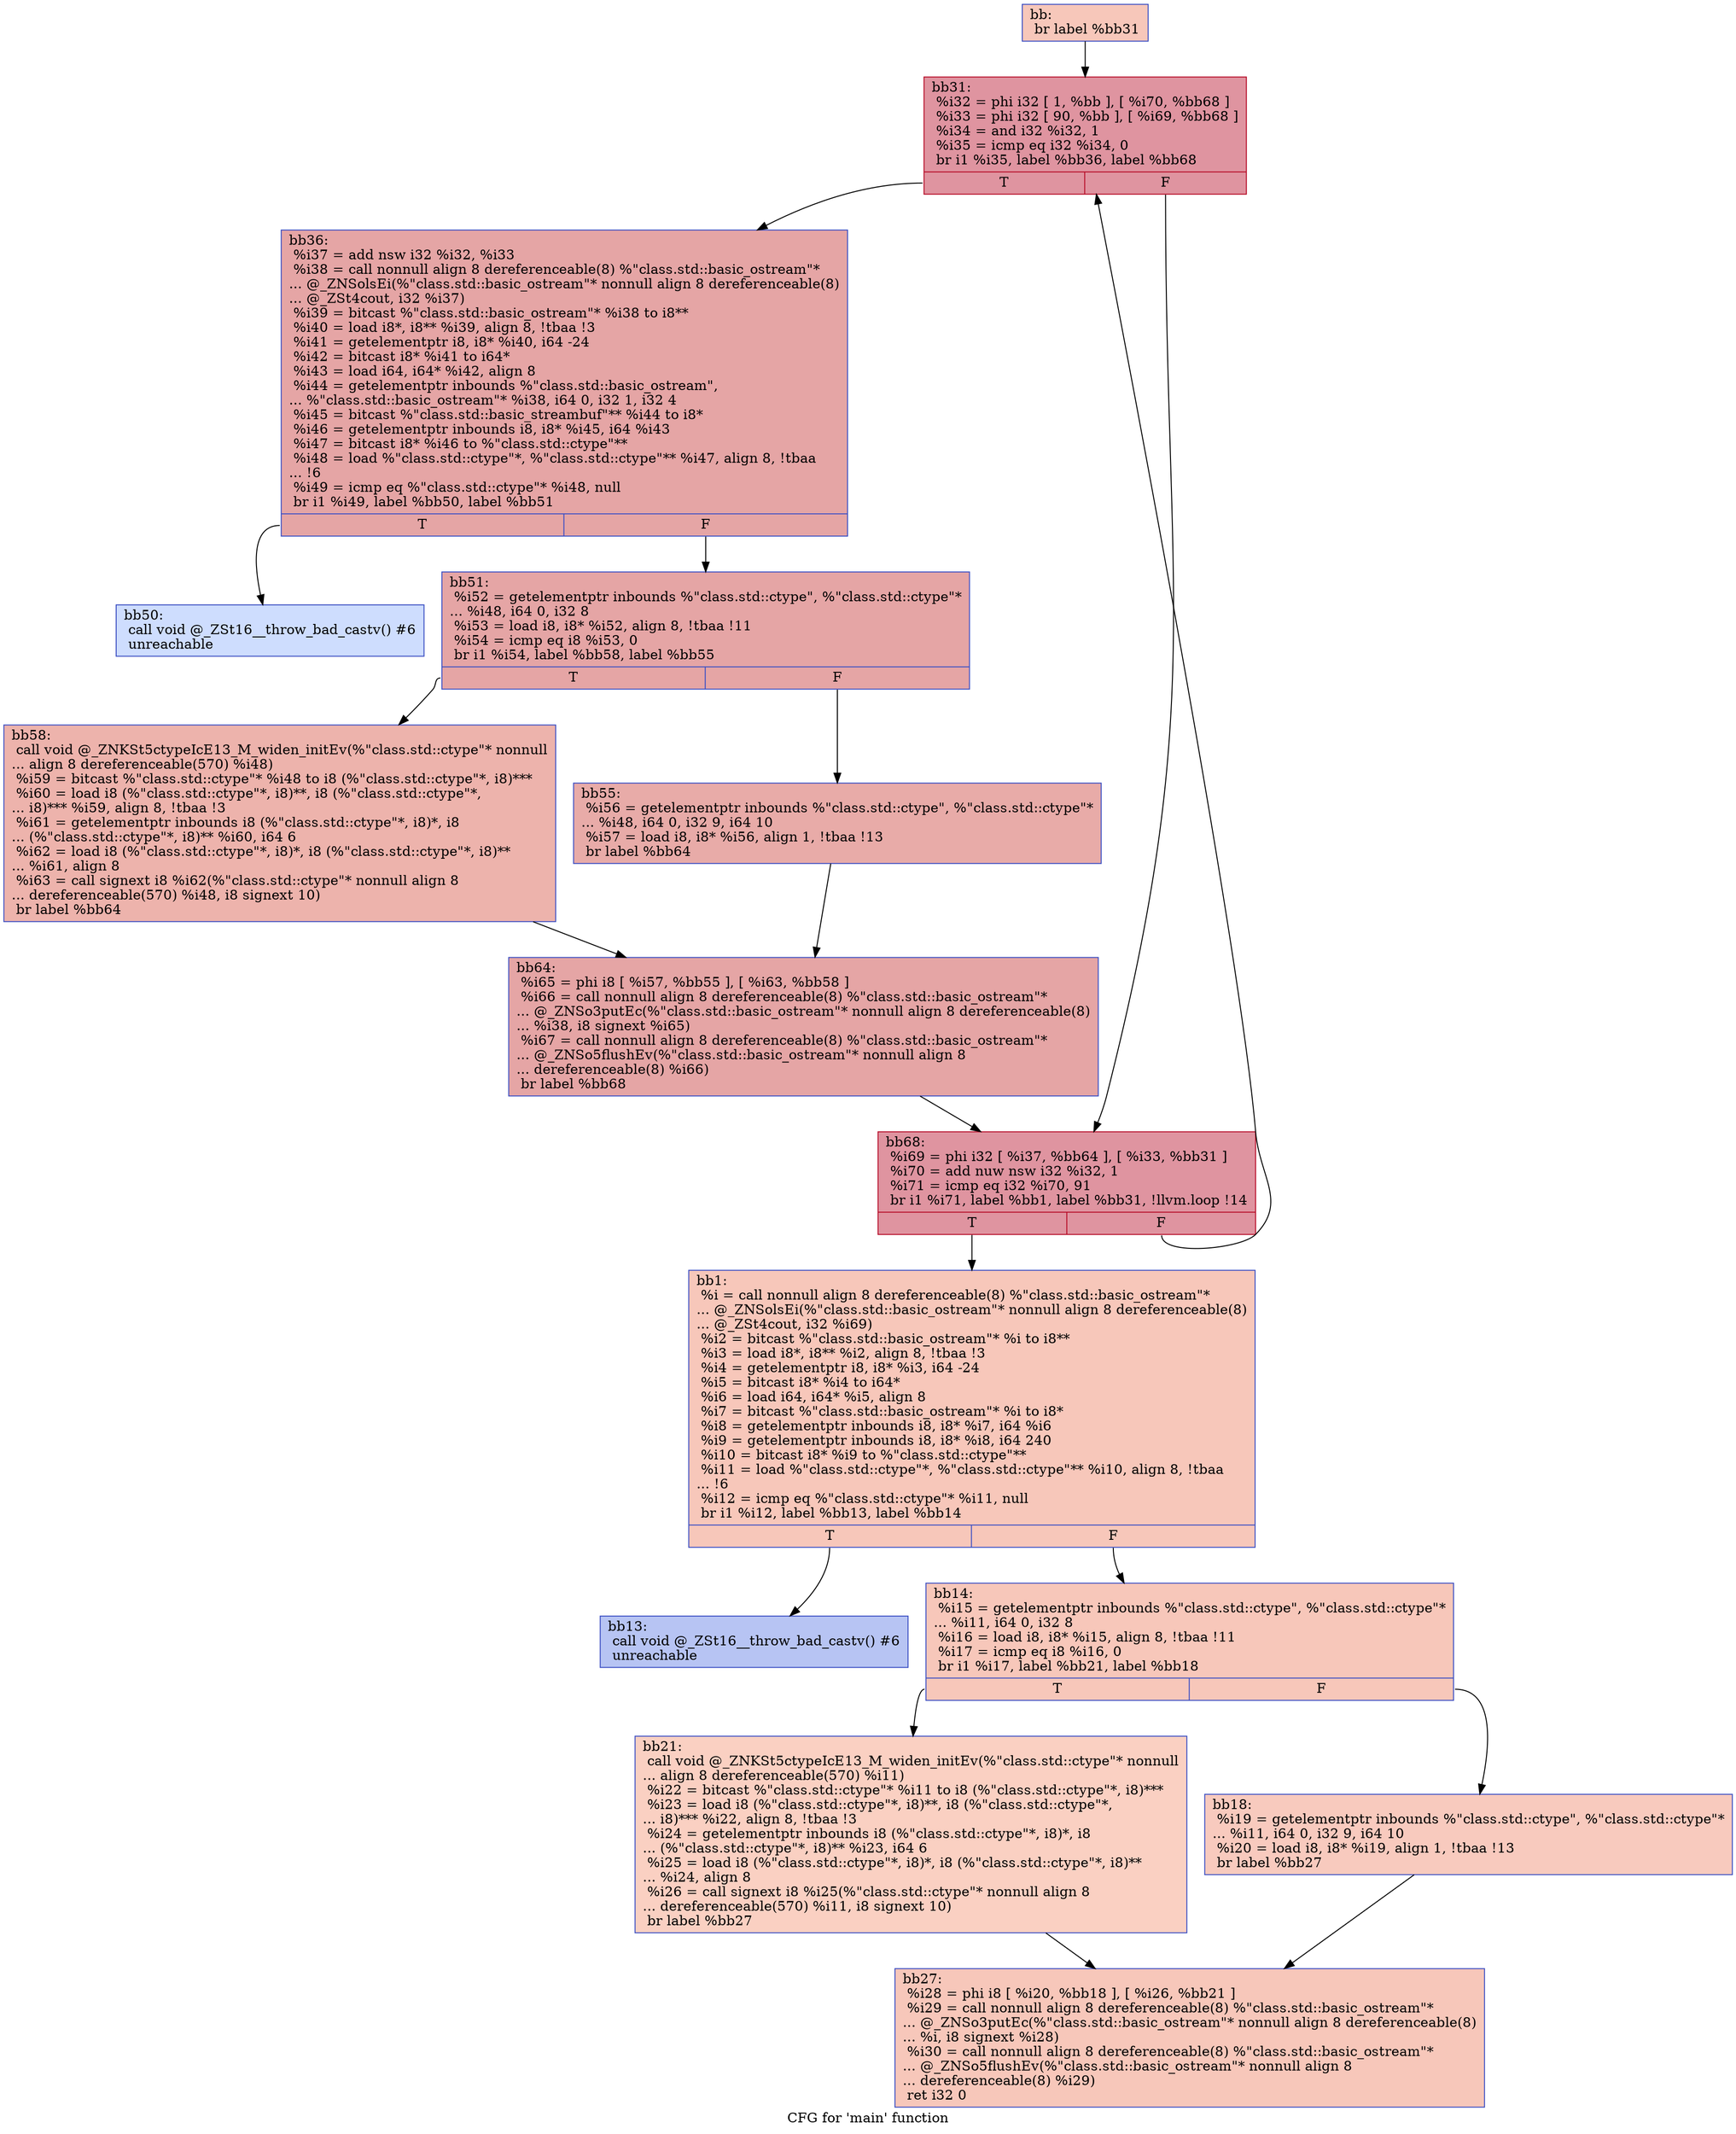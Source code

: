 digraph "CFG for 'main' function" {
	label="CFG for 'main' function";

	Node0x6057070 [shape=record,color="#3d50c3ff", style=filled, fillcolor="#ec7f6370",label="{bb:\l  br label %bb31\l}"];
	Node0x6057070 -> Node0x6057200;
	Node0x60572e0 [shape=record,color="#3d50c3ff", style=filled, fillcolor="#ec7f6370",label="{bb1:                                              \l  %i = call nonnull align 8 dereferenceable(8) %\"class.std::basic_ostream\"*\l... @_ZNSolsEi(%\"class.std::basic_ostream\"* nonnull align 8 dereferenceable(8)\l... @_ZSt4cout, i32 %i69)\l  %i2 = bitcast %\"class.std::basic_ostream\"* %i to i8**\l  %i3 = load i8*, i8** %i2, align 8, !tbaa !3\l  %i4 = getelementptr i8, i8* %i3, i64 -24\l  %i5 = bitcast i8* %i4 to i64*\l  %i6 = load i64, i64* %i5, align 8\l  %i7 = bitcast %\"class.std::basic_ostream\"* %i to i8*\l  %i8 = getelementptr inbounds i8, i8* %i7, i64 %i6\l  %i9 = getelementptr inbounds i8, i8* %i8, i64 240\l  %i10 = bitcast i8* %i9 to %\"class.std::ctype\"**\l  %i11 = load %\"class.std::ctype\"*, %\"class.std::ctype\"** %i10, align 8, !tbaa\l... !6\l  %i12 = icmp eq %\"class.std::ctype\"* %i11, null\l  br i1 %i12, label %bb13, label %bb14\l|{<s0>T|<s1>F}}"];
	Node0x60572e0:s0 -> Node0x6058ad0;
	Node0x60572e0:s1 -> Node0x6058ba0;
	Node0x6058ad0 [shape=record,color="#3d50c3ff", style=filled, fillcolor="#5b7ae570",label="{bb13:                                             \l  call void @_ZSt16__throw_bad_castv() #6\l  unreachable\l}"];
	Node0x6058ba0 [shape=record,color="#3d50c3ff", style=filled, fillcolor="#ec7f6370",label="{bb14:                                             \l  %i15 = getelementptr inbounds %\"class.std::ctype\", %\"class.std::ctype\"*\l... %i11, i64 0, i32 8\l  %i16 = load i8, i8* %i15, align 8, !tbaa !11\l  %i17 = icmp eq i8 %i16, 0\l  br i1 %i17, label %bb21, label %bb18\l|{<s0>T|<s1>F}}"];
	Node0x6058ba0:s0 -> Node0x6059310;
	Node0x6058ba0:s1 -> Node0x6059380;
	Node0x6059380 [shape=record,color="#3d50c3ff", style=filled, fillcolor="#ef886b70",label="{bb18:                                             \l  %i19 = getelementptr inbounds %\"class.std::ctype\", %\"class.std::ctype\"*\l... %i11, i64 0, i32 9, i64 10\l  %i20 = load i8, i8* %i19, align 1, !tbaa !13\l  br label %bb27\l}"];
	Node0x6059380 -> Node0x6059730;
	Node0x6059310 [shape=record,color="#3d50c3ff", style=filled, fillcolor="#f3947570",label="{bb21:                                             \l  call void @_ZNKSt5ctypeIcE13_M_widen_initEv(%\"class.std::ctype\"* nonnull\l... align 8 dereferenceable(570) %i11)\l  %i22 = bitcast %\"class.std::ctype\"* %i11 to i8 (%\"class.std::ctype\"*, i8)***\l  %i23 = load i8 (%\"class.std::ctype\"*, i8)**, i8 (%\"class.std::ctype\"*,\l... i8)*** %i22, align 8, !tbaa !3\l  %i24 = getelementptr inbounds i8 (%\"class.std::ctype\"*, i8)*, i8\l... (%\"class.std::ctype\"*, i8)** %i23, i64 6\l  %i25 = load i8 (%\"class.std::ctype\"*, i8)*, i8 (%\"class.std::ctype\"*, i8)**\l... %i24, align 8\l  %i26 = call signext i8 %i25(%\"class.std::ctype\"* nonnull align 8\l... dereferenceable(570) %i11, i8 signext 10)\l  br label %bb27\l}"];
	Node0x6059310 -> Node0x6059730;
	Node0x6059730 [shape=record,color="#3d50c3ff", style=filled, fillcolor="#ec7f6370",label="{bb27:                                             \l  %i28 = phi i8 [ %i20, %bb18 ], [ %i26, %bb21 ]\l  %i29 = call nonnull align 8 dereferenceable(8) %\"class.std::basic_ostream\"*\l... @_ZNSo3putEc(%\"class.std::basic_ostream\"* nonnull align 8 dereferenceable(8)\l... %i, i8 signext %i28)\l  %i30 = call nonnull align 8 dereferenceable(8) %\"class.std::basic_ostream\"*\l... @_ZNSo5flushEv(%\"class.std::basic_ostream\"* nonnull align 8\l... dereferenceable(8) %i29)\l  ret i32 0\l}"];
	Node0x6057200 [shape=record,color="#b70d28ff", style=filled, fillcolor="#b70d2870",label="{bb31:                                             \l  %i32 = phi i32 [ 1, %bb ], [ %i70, %bb68 ]\l  %i33 = phi i32 [ 90, %bb ], [ %i69, %bb68 ]\l  %i34 = and i32 %i32, 1\l  %i35 = icmp eq i32 %i34, 0\l  br i1 %i35, label %bb36, label %bb68\l|{<s0>T|<s1>F}}"];
	Node0x6057200:s0 -> Node0x605ba40;
	Node0x6057200:s1 -> Node0x605ae30;
	Node0x605ba40 [shape=record,color="#3d50c3ff", style=filled, fillcolor="#c5333470",label="{bb36:                                             \l  %i37 = add nsw i32 %i32, %i33\l  %i38 = call nonnull align 8 dereferenceable(8) %\"class.std::basic_ostream\"*\l... @_ZNSolsEi(%\"class.std::basic_ostream\"* nonnull align 8 dereferenceable(8)\l... @_ZSt4cout, i32 %i37)\l  %i39 = bitcast %\"class.std::basic_ostream\"* %i38 to i8**\l  %i40 = load i8*, i8** %i39, align 8, !tbaa !3\l  %i41 = getelementptr i8, i8* %i40, i64 -24\l  %i42 = bitcast i8* %i41 to i64*\l  %i43 = load i64, i64* %i42, align 8\l  %i44 = getelementptr inbounds %\"class.std::basic_ostream\",\l... %\"class.std::basic_ostream\"* %i38, i64 0, i32 1, i32 4\l  %i45 = bitcast %\"class.std::basic_streambuf\"** %i44 to i8*\l  %i46 = getelementptr inbounds i8, i8* %i45, i64 %i43\l  %i47 = bitcast i8* %i46 to %\"class.std::ctype\"**\l  %i48 = load %\"class.std::ctype\"*, %\"class.std::ctype\"** %i47, align 8, !tbaa\l... !6\l  %i49 = icmp eq %\"class.std::ctype\"* %i48, null\l  br i1 %i49, label %bb50, label %bb51\l|{<s0>T|<s1>F}}"];
	Node0x605ba40:s0 -> Node0x605d040;
	Node0x605ba40:s1 -> Node0x605d0b0;
	Node0x605d040 [shape=record,color="#3d50c3ff", style=filled, fillcolor="#8fb1fe70",label="{bb50:                                             \l  call void @_ZSt16__throw_bad_castv() #6\l  unreachable\l}"];
	Node0x605d0b0 [shape=record,color="#3d50c3ff", style=filled, fillcolor="#c5333470",label="{bb51:                                             \l  %i52 = getelementptr inbounds %\"class.std::ctype\", %\"class.std::ctype\"*\l... %i48, i64 0, i32 8\l  %i53 = load i8, i8* %i52, align 8, !tbaa !11\l  %i54 = icmp eq i8 %i53, 0\l  br i1 %i54, label %bb58, label %bb55\l|{<s0>T|<s1>F}}"];
	Node0x605d0b0:s0 -> Node0x605dc00;
	Node0x605d0b0:s1 -> Node0x605dc70;
	Node0x605dc70 [shape=record,color="#3d50c3ff", style=filled, fillcolor="#cc403a70",label="{bb55:                                             \l  %i56 = getelementptr inbounds %\"class.std::ctype\", %\"class.std::ctype\"*\l... %i48, i64 0, i32 9, i64 10\l  %i57 = load i8, i8* %i56, align 1, !tbaa !13\l  br label %bb64\l}"];
	Node0x605dc70 -> Node0x605e450;
	Node0x605dc00 [shape=record,color="#3d50c3ff", style=filled, fillcolor="#d6524470",label="{bb58:                                             \l  call void @_ZNKSt5ctypeIcE13_M_widen_initEv(%\"class.std::ctype\"* nonnull\l... align 8 dereferenceable(570) %i48)\l  %i59 = bitcast %\"class.std::ctype\"* %i48 to i8 (%\"class.std::ctype\"*, i8)***\l  %i60 = load i8 (%\"class.std::ctype\"*, i8)**, i8 (%\"class.std::ctype\"*,\l... i8)*** %i59, align 8, !tbaa !3\l  %i61 = getelementptr inbounds i8 (%\"class.std::ctype\"*, i8)*, i8\l... (%\"class.std::ctype\"*, i8)** %i60, i64 6\l  %i62 = load i8 (%\"class.std::ctype\"*, i8)*, i8 (%\"class.std::ctype\"*, i8)**\l... %i61, align 8\l  %i63 = call signext i8 %i62(%\"class.std::ctype\"* nonnull align 8\l... dereferenceable(570) %i48, i8 signext 10)\l  br label %bb64\l}"];
	Node0x605dc00 -> Node0x605e450;
	Node0x605e450 [shape=record,color="#3d50c3ff", style=filled, fillcolor="#c5333470",label="{bb64:                                             \l  %i65 = phi i8 [ %i57, %bb55 ], [ %i63, %bb58 ]\l  %i66 = call nonnull align 8 dereferenceable(8) %\"class.std::basic_ostream\"*\l... @_ZNSo3putEc(%\"class.std::basic_ostream\"* nonnull align 8 dereferenceable(8)\l... %i38, i8 signext %i65)\l  %i67 = call nonnull align 8 dereferenceable(8) %\"class.std::basic_ostream\"*\l... @_ZNSo5flushEv(%\"class.std::basic_ostream\"* nonnull align 8\l... dereferenceable(8) %i66)\l  br label %bb68\l}"];
	Node0x605e450 -> Node0x605ae30;
	Node0x605ae30 [shape=record,color="#b70d28ff", style=filled, fillcolor="#b70d2870",label="{bb68:                                             \l  %i69 = phi i32 [ %i37, %bb64 ], [ %i33, %bb31 ]\l  %i70 = add nuw nsw i32 %i32, 1\l  %i71 = icmp eq i32 %i70, 91\l  br i1 %i71, label %bb1, label %bb31, !llvm.loop !14\l|{<s0>T|<s1>F}}"];
	Node0x605ae30:s0 -> Node0x60572e0;
	Node0x605ae30:s1 -> Node0x6057200;
}
